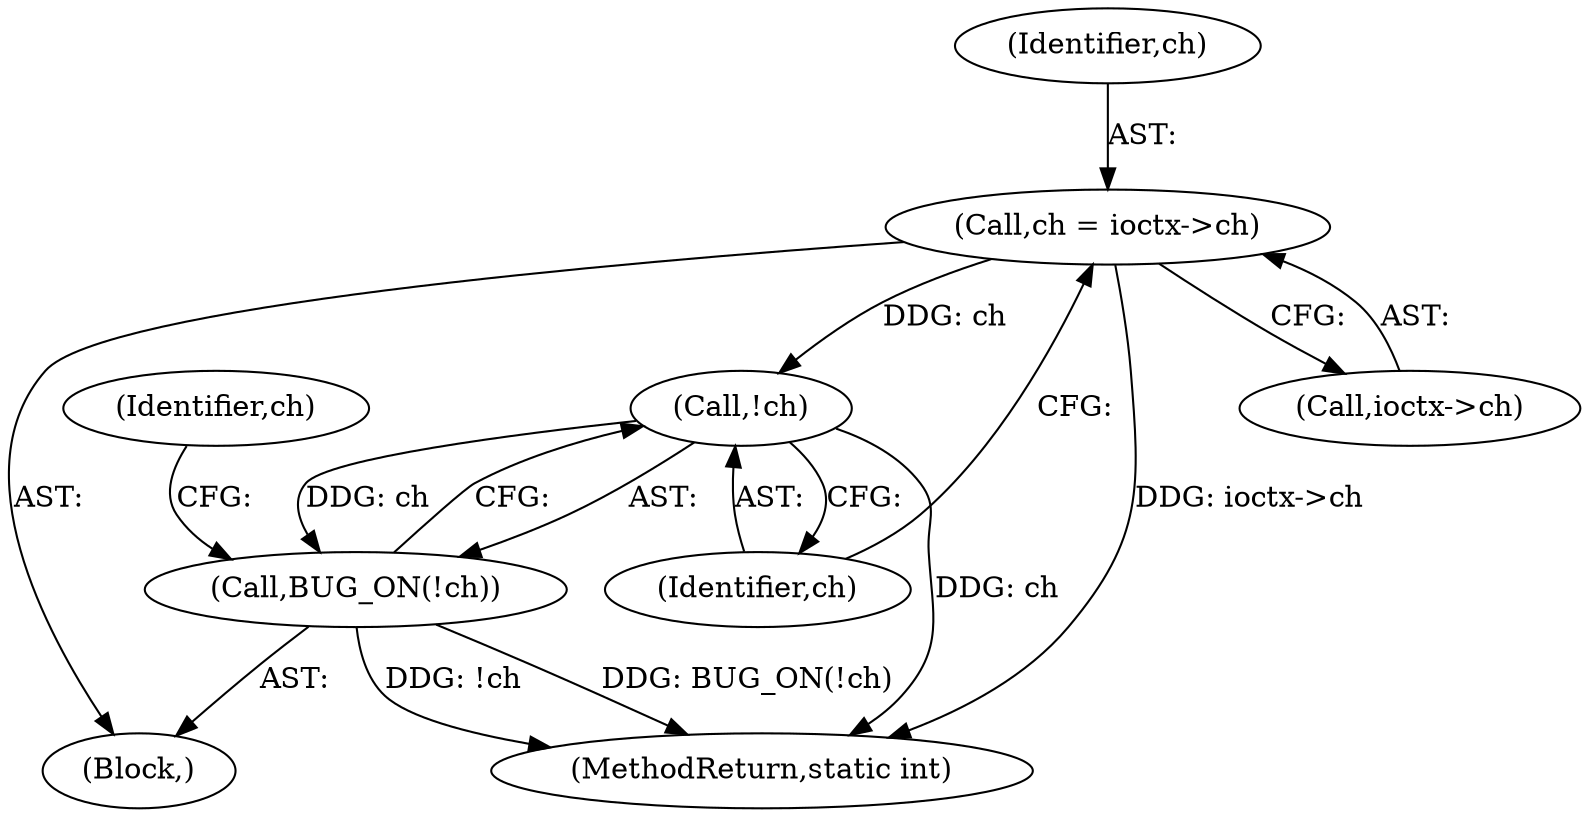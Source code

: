 digraph "1_linux_51093254bf879bc9ce96590400a87897c7498463_0@pointer" {
"1000114" [label="(Call,ch = ioctx->ch)"];
"1000120" [label="(Call,!ch)"];
"1000119" [label="(Call,BUG_ON(!ch))"];
"1000114" [label="(Call,ch = ioctx->ch)"];
"1000104" [label="(Block,)"];
"1000116" [label="(Call,ioctx->ch)"];
"1000125" [label="(Identifier,ch)"];
"1000115" [label="(Identifier,ch)"];
"1000121" [label="(Identifier,ch)"];
"1000119" [label="(Call,BUG_ON(!ch))"];
"1000198" [label="(MethodReturn,static int)"];
"1000120" [label="(Call,!ch)"];
"1000114" -> "1000104"  [label="AST: "];
"1000114" -> "1000116"  [label="CFG: "];
"1000115" -> "1000114"  [label="AST: "];
"1000116" -> "1000114"  [label="AST: "];
"1000121" -> "1000114"  [label="CFG: "];
"1000114" -> "1000198"  [label="DDG: ioctx->ch"];
"1000114" -> "1000120"  [label="DDG: ch"];
"1000120" -> "1000119"  [label="AST: "];
"1000120" -> "1000121"  [label="CFG: "];
"1000121" -> "1000120"  [label="AST: "];
"1000119" -> "1000120"  [label="CFG: "];
"1000120" -> "1000198"  [label="DDG: ch"];
"1000120" -> "1000119"  [label="DDG: ch"];
"1000119" -> "1000104"  [label="AST: "];
"1000125" -> "1000119"  [label="CFG: "];
"1000119" -> "1000198"  [label="DDG: BUG_ON(!ch)"];
"1000119" -> "1000198"  [label="DDG: !ch"];
}
